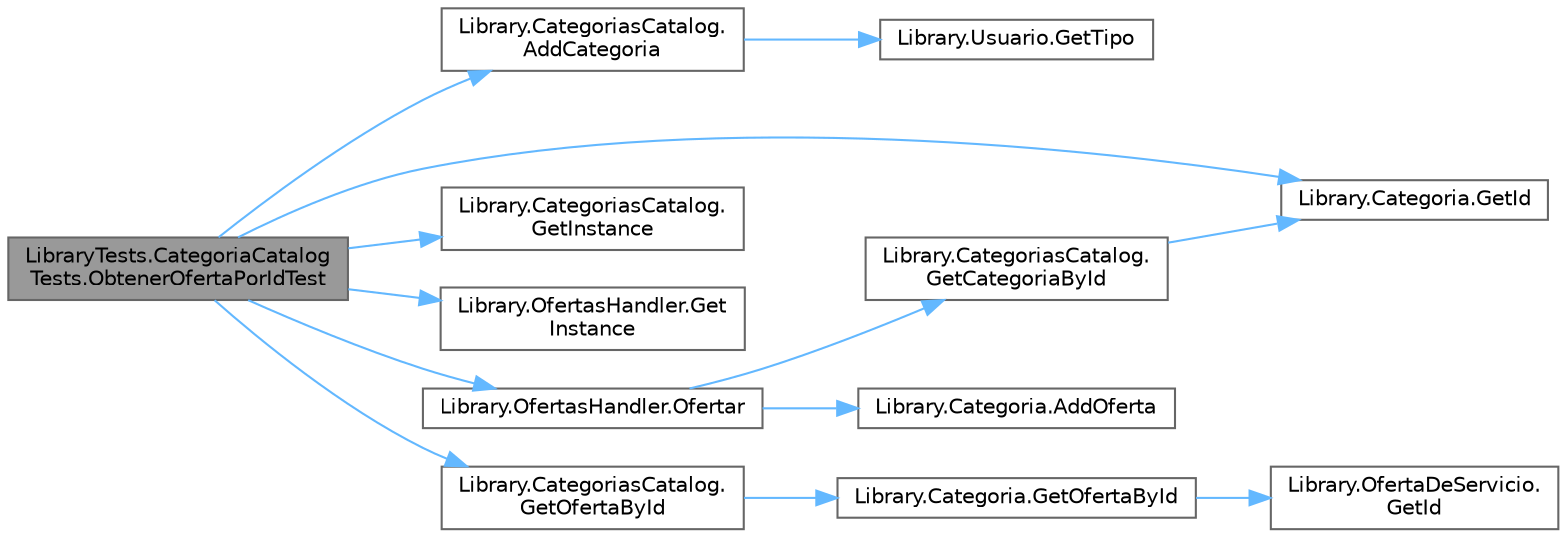 digraph "LibraryTests.CategoriaCatalogTests.ObtenerOfertaPorIdTest"
{
 // INTERACTIVE_SVG=YES
 // LATEX_PDF_SIZE
  bgcolor="transparent";
  edge [fontname=Helvetica,fontsize=10,labelfontname=Helvetica,labelfontsize=10];
  node [fontname=Helvetica,fontsize=10,shape=box,height=0.2,width=0.4];
  rankdir="LR";
  Node1 [label="LibraryTests.CategoriaCatalog\lTests.ObtenerOfertaPorIdTest",height=0.2,width=0.4,color="gray40", fillcolor="grey60", style="filled", fontcolor="black",tooltip="Test para cuando se quiere obtener una oferta por su valor de id"];
  Node1 -> Node2 [color="steelblue1",style="solid"];
  Node2 [label="Library.CategoriasCatalog.\lAddCategoria",height=0.2,width=0.4,color="grey40", fillcolor="white", style="filled",URL="$classLibrary_1_1CategoriasCatalog.html#a9cfffa528cb849e731015b40d8040672",tooltip="Método para agregar una nueva categoría al catálogo."];
  Node2 -> Node3 [color="steelblue1",style="solid"];
  Node3 [label="Library.Usuario.GetTipo",height=0.2,width=0.4,color="grey40", fillcolor="white", style="filled",URL="$classLibrary_1_1Usuario.html#a33099664c3da6b61454db7c3343deceb",tooltip="Checkea que tipo de usuario es, puede ser Administrador, Trabajador o Empleador."];
  Node1 -> Node4 [color="steelblue1",style="solid"];
  Node4 [label="Library.Categoria.GetId",height=0.2,width=0.4,color="grey40", fillcolor="white", style="filled",URL="$classLibrary_1_1Categoria.html#a391925bcef104bf634b266e75310aedf",tooltip="Método para obtener el ID de una Categoria."];
  Node1 -> Node5 [color="steelblue1",style="solid"];
  Node5 [label="Library.CategoriasCatalog.\lGetInstance",height=0.2,width=0.4,color="grey40", fillcolor="white", style="filled",URL="$classLibrary_1_1CategoriasCatalog.html#ac8ea1856af5e8d3a2a0566ce38dd1025",tooltip="Método para obtener la instancia del catálogo de categorías."];
  Node1 -> Node6 [color="steelblue1",style="solid"];
  Node6 [label="Library.OfertasHandler.Get\lInstance",height=0.2,width=0.4,color="grey40", fillcolor="white", style="filled",URL="$classLibrary_1_1OfertasHandler.html#a6bd9411339e45897a052a4108fd8fb98",tooltip="Método para obtener la instancia de la clase."];
  Node1 -> Node7 [color="steelblue1",style="solid"];
  Node7 [label="Library.CategoriasCatalog.\lGetOfertaById",height=0.2,width=0.4,color="grey40", fillcolor="white", style="filled",URL="$classLibrary_1_1CategoriasCatalog.html#a02d667d79dc6c941d7ab276c88259ff2",tooltip="Método para obtener OfertaDeServicio por id."];
  Node7 -> Node8 [color="steelblue1",style="solid"];
  Node8 [label="Library.Categoria.GetOfertaById",height=0.2,width=0.4,color="grey40", fillcolor="white", style="filled",URL="$classLibrary_1_1Categoria.html#abfee7bcdbeb886b1993fdfaf14efe6d7",tooltip="Filtrar OfertaDeServicio por id."];
  Node8 -> Node9 [color="steelblue1",style="solid"];
  Node9 [label="Library.OfertaDeServicio.\lGetId",height=0.2,width=0.4,color="grey40", fillcolor="white", style="filled",URL="$classLibrary_1_1OfertaDeServicio.html#a3aabf94b79625937babc2196b5ffa71e",tooltip="Método para obtener id de OfertaDeServicio."];
  Node1 -> Node10 [color="steelblue1",style="solid"];
  Node10 [label="Library.OfertasHandler.Ofertar",height=0.2,width=0.4,color="grey40", fillcolor="white", style="filled",URL="$classLibrary_1_1OfertasHandler.html#a9179cfbeb903dbc77128b40d77782d82",tooltip="Constructor de la clase."];
  Node10 -> Node11 [color="steelblue1",style="solid"];
  Node11 [label="Library.Categoria.AddOferta",height=0.2,width=0.4,color="grey40", fillcolor="white", style="filled",URL="$classLibrary_1_1Categoria.html#a76625bf1c77b7b7be79bb18dc30317a7",tooltip="Método para agregar una oferta en caso de que la misma no exista todavía en la lista."];
  Node10 -> Node12 [color="steelblue1",style="solid"];
  Node12 [label="Library.CategoriasCatalog.\lGetCategoriaById",height=0.2,width=0.4,color="grey40", fillcolor="white", style="filled",URL="$classLibrary_1_1CategoriasCatalog.html#a9bedf1f8b23af24ef3515c48b7d05200",tooltip="Método para obtener una categoría por id."];
  Node12 -> Node4 [color="steelblue1",style="solid"];
}
